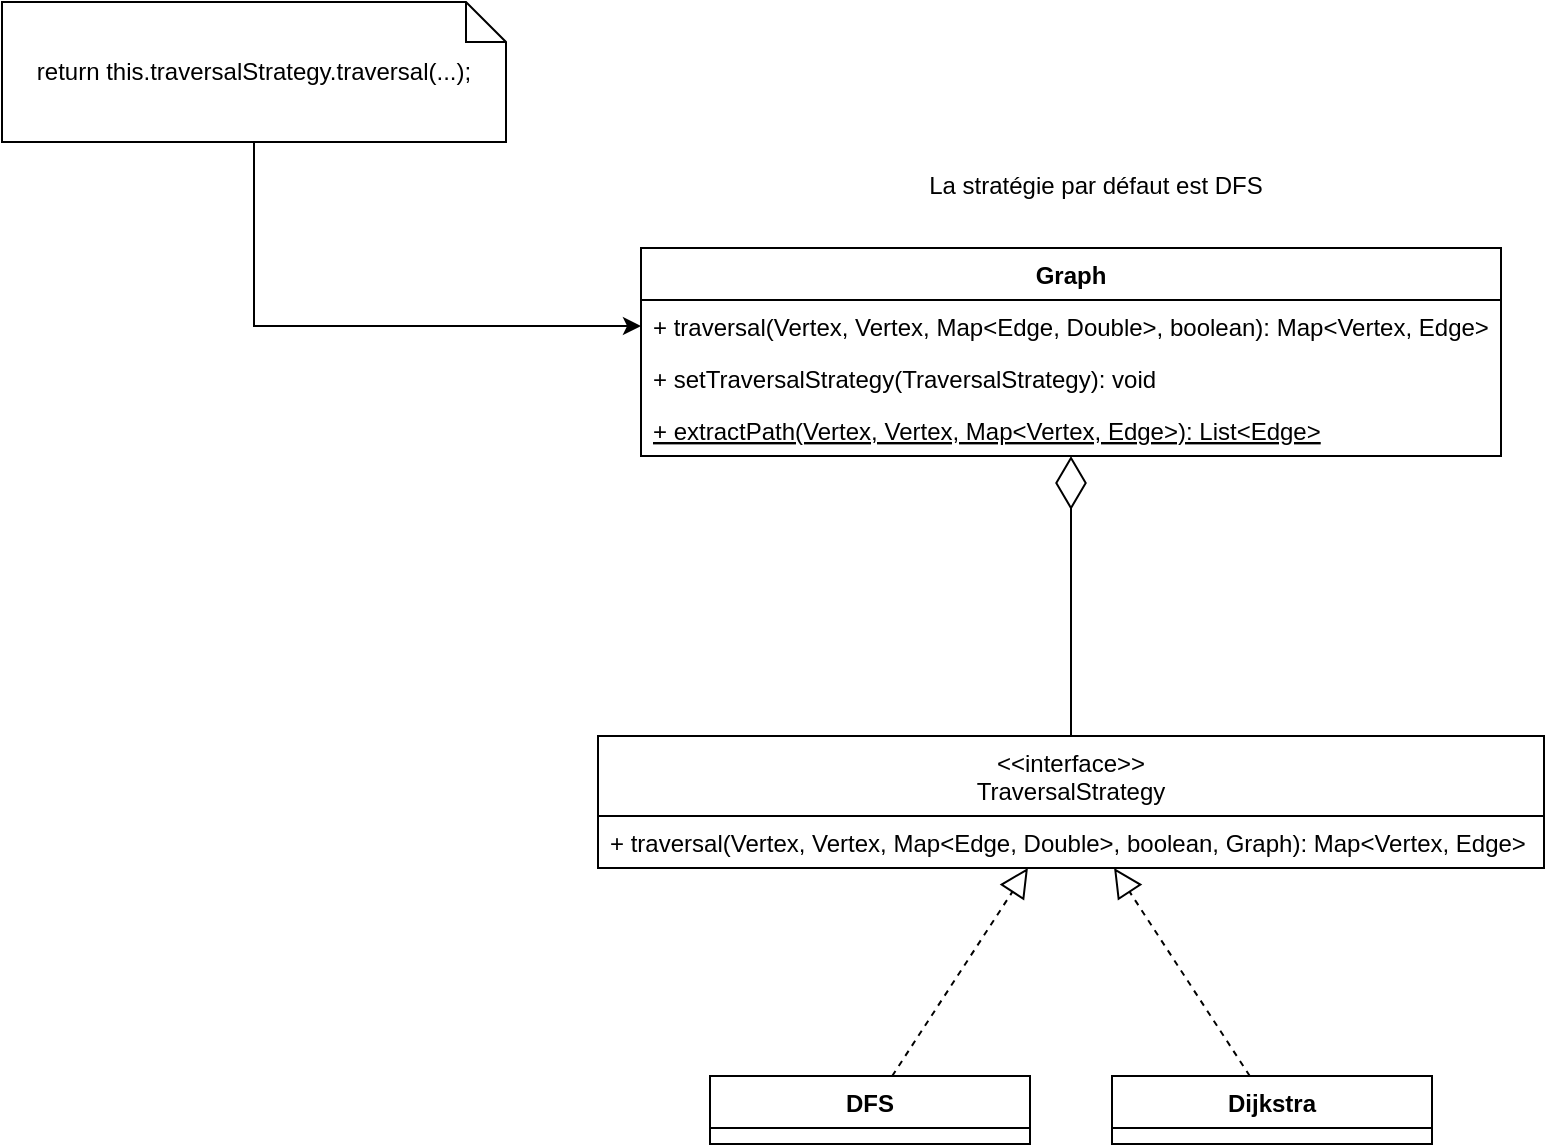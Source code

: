 <mxfile version="20.8.16" type="device"><diagram id="C5RBs43oDa-KdzZeNtuy" name="Page-1"><mxGraphModel dx="989" dy="534" grid="1" gridSize="10" guides="1" tooltips="1" connect="1" arrows="1" fold="1" page="1" pageScale="1" pageWidth="1169" pageHeight="827" math="0" shadow="0"><root><mxCell id="WIyWlLk6GJQsqaUBKTNV-0"/><mxCell id="WIyWlLk6GJQsqaUBKTNV-1" parent="WIyWlLk6GJQsqaUBKTNV-0"/><mxCell id="-bOa7RUDqbWpDv0W1VO3-2" value="&lt;&lt;interface&gt;&gt; &#10;TraversalStrategy" style="swimlane;fontStyle=0;align=center;verticalAlign=top;childLayout=stackLayout;horizontal=1;startSize=40;horizontalStack=0;resizeParent=1;resizeParentMax=0;resizeLast=0;collapsible=1;marginBottom=0;" parent="WIyWlLk6GJQsqaUBKTNV-1" vertex="1"><mxGeometry x="348" y="457" width="473" height="66" as="geometry"/></mxCell><mxCell id="-bOa7RUDqbWpDv0W1VO3-20" value="+ traversal(Vertex, Vertex, Map&lt;Edge, Double&gt;, boolean, Graph): Map&lt;Vertex, Edge&gt;" style="text;strokeColor=none;fillColor=none;align=left;verticalAlign=top;spacingLeft=4;spacingRight=4;overflow=hidden;rotatable=0;points=[[0,0.5],[1,0.5]];portConstraint=eastwest;" parent="-bOa7RUDqbWpDv0W1VO3-2" vertex="1"><mxGeometry y="40" width="473" height="26" as="geometry"/></mxCell><mxCell id="-bOa7RUDqbWpDv0W1VO3-6" value="DFS" style="swimlane;fontStyle=1;align=center;verticalAlign=top;childLayout=stackLayout;horizontal=1;startSize=26;horizontalStack=0;resizeParent=1;resizeParentMax=0;resizeLast=0;collapsible=1;marginBottom=0;" parent="WIyWlLk6GJQsqaUBKTNV-1" vertex="1"><mxGeometry x="404" y="627" width="160" height="34" as="geometry"/></mxCell><mxCell id="-bOa7RUDqbWpDv0W1VO3-10" value="" style="endArrow=diamondThin;endFill=0;endSize=24;html=1;rounded=0;" parent="WIyWlLk6GJQsqaUBKTNV-1" source="-bOa7RUDqbWpDv0W1VO3-2" target="-bOa7RUDqbWpDv0W1VO3-16" edge="1"><mxGeometry width="160" relative="1" as="geometry"><mxPoint x="933.5" y="469" as="sourcePoint"/><mxPoint x="633.5" y="264.125" as="targetPoint"/></mxGeometry></mxCell><mxCell id="-bOa7RUDqbWpDv0W1VO3-11" value="" style="endArrow=block;dashed=1;endFill=0;endSize=12;html=1;rounded=0;" parent="WIyWlLk6GJQsqaUBKTNV-1" source="-bOa7RUDqbWpDv0W1VO3-6" target="-bOa7RUDqbWpDv0W1VO3-2" edge="1"><mxGeometry width="160" relative="1" as="geometry"><mxPoint x="961" y="469" as="sourcePoint"/><mxPoint x="1121" y="469" as="targetPoint"/></mxGeometry></mxCell><mxCell id="-bOa7RUDqbWpDv0W1VO3-12" value="Dijkstra" style="swimlane;fontStyle=1;align=center;verticalAlign=top;childLayout=stackLayout;horizontal=1;startSize=26;horizontalStack=0;resizeParent=1;resizeParentMax=0;resizeLast=0;collapsible=1;marginBottom=0;" parent="WIyWlLk6GJQsqaUBKTNV-1" vertex="1"><mxGeometry x="605" y="627" width="160" height="34" as="geometry"/></mxCell><mxCell id="-bOa7RUDqbWpDv0W1VO3-13" value="" style="endArrow=block;dashed=1;endFill=0;endSize=12;html=1;rounded=0;" parent="WIyWlLk6GJQsqaUBKTNV-1" source="-bOa7RUDqbWpDv0W1VO3-12" target="-bOa7RUDqbWpDv0W1VO3-2" edge="1"><mxGeometry width="160" relative="1" as="geometry"><mxPoint x="853.364" y="469" as="sourcePoint"/><mxPoint x="988.636" y="283" as="targetPoint"/></mxGeometry></mxCell><mxCell id="-bOa7RUDqbWpDv0W1VO3-16" value="Graph" style="swimlane;fontStyle=1;align=center;verticalAlign=top;childLayout=stackLayout;horizontal=1;startSize=26;horizontalStack=0;resizeParent=1;resizeParentMax=0;resizeLast=0;collapsible=1;marginBottom=0;" parent="WIyWlLk6GJQsqaUBKTNV-1" vertex="1"><mxGeometry x="369.5" y="213" width="430" height="104" as="geometry"/></mxCell><mxCell id="-bOa7RUDqbWpDv0W1VO3-21" value="+ traversal(Vertex, Vertex, Map&lt;Edge, Double&gt;, boolean): Map&lt;Vertex, Edge&gt;" style="text;strokeColor=none;fillColor=none;align=left;verticalAlign=top;spacingLeft=4;spacingRight=4;overflow=hidden;rotatable=0;points=[[0,0.5],[1,0.5]];portConstraint=eastwest;" parent="-bOa7RUDqbWpDv0W1VO3-16" vertex="1"><mxGeometry y="26" width="430" height="26" as="geometry"/></mxCell><mxCell id="QT7jqeyZR8y6Hy6ft4d1-3" value="+ setTraversalStrategy(TraversalStrategy): void" style="text;strokeColor=none;fillColor=none;align=left;verticalAlign=top;spacingLeft=4;spacingRight=4;overflow=hidden;rotatable=0;points=[[0,0.5],[1,0.5]];portConstraint=eastwest;" parent="-bOa7RUDqbWpDv0W1VO3-16" vertex="1"><mxGeometry y="52" width="430" height="26" as="geometry"/></mxCell><mxCell id="QT7jqeyZR8y6Hy6ft4d1-8" value="+ extractPath(Vertex, Vertex, Map&lt;Vertex, Edge&gt;): List&lt;Edge&gt;" style="text;strokeColor=none;fillColor=none;align=left;verticalAlign=top;spacingLeft=4;spacingRight=4;overflow=hidden;rotatable=0;points=[[0,0.5],[1,0.5]];portConstraint=eastwest;fontStyle=4" parent="-bOa7RUDqbWpDv0W1VO3-16" vertex="1"><mxGeometry y="78" width="430" height="26" as="geometry"/></mxCell><mxCell id="QT7jqeyZR8y6Hy6ft4d1-7" style="edgeStyle=orthogonalEdgeStyle;rounded=0;orthogonalLoop=1;jettySize=auto;html=1;" parent="WIyWlLk6GJQsqaUBKTNV-1" source="QT7jqeyZR8y6Hy6ft4d1-2" target="-bOa7RUDqbWpDv0W1VO3-21" edge="1"><mxGeometry relative="1" as="geometry"/></mxCell><mxCell id="QT7jqeyZR8y6Hy6ft4d1-2" value="return this.traversalStrategy.traversal(...);" style="shape=note;size=20;whiteSpace=wrap;html=1;" parent="WIyWlLk6GJQsqaUBKTNV-1" vertex="1"><mxGeometry x="50" y="90" width="252" height="70" as="geometry"/></mxCell><mxCell id="QT7jqeyZR8y6Hy6ft4d1-6" value="La stratégie par défaut est DFS" style="text;html=1;strokeColor=none;fillColor=none;align=center;verticalAlign=middle;whiteSpace=wrap;rounded=0;" parent="WIyWlLk6GJQsqaUBKTNV-1" vertex="1"><mxGeometry x="511.5" y="167" width="170" height="30" as="geometry"/></mxCell></root></mxGraphModel></diagram></mxfile>